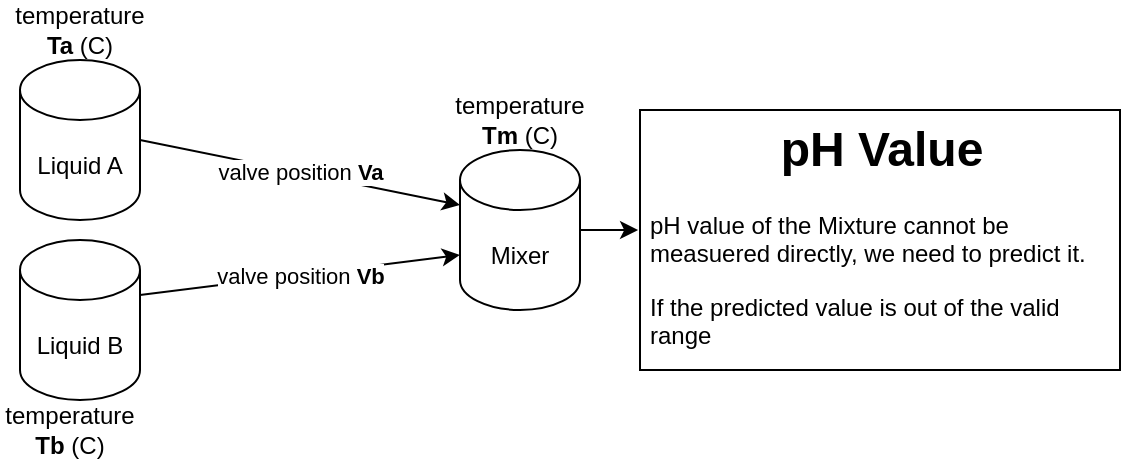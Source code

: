 <mxfile>
    <diagram id="Psih8F2CZIPfcQHpNfc0" name="Page-1">
        <mxGraphModel dx="322" dy="122" grid="1" gridSize="10" guides="1" tooltips="1" connect="1" arrows="1" fold="1" page="1" pageScale="1" pageWidth="1169" pageHeight="827" math="0" shadow="0">
            <root>
                <mxCell id="0"/>
                <mxCell id="1" parent="0"/>
                <mxCell id="2" value="Liquid A" style="shape=cylinder3;whiteSpace=wrap;html=1;boundedLbl=1;backgroundOutline=1;size=15;" parent="1" vertex="1">
                    <mxGeometry x="70" y="195" width="60" height="80" as="geometry"/>
                </mxCell>
                <mxCell id="3" value="Liquid B" style="shape=cylinder3;whiteSpace=wrap;html=1;boundedLbl=1;backgroundOutline=1;size=15;" parent="1" vertex="1">
                    <mxGeometry x="70" y="285" width="60" height="80" as="geometry"/>
                </mxCell>
                <mxCell id="4" value="Mixer" style="shape=cylinder3;whiteSpace=wrap;html=1;boundedLbl=1;backgroundOutline=1;size=15;" parent="1" vertex="1">
                    <mxGeometry x="290" y="240" width="60" height="80" as="geometry"/>
                </mxCell>
                <mxCell id="6" value="" style="endArrow=classic;html=1;exitX=1;exitY=0.5;exitDx=0;exitDy=0;exitPerimeter=0;entryX=0;entryY=0;entryDx=0;entryDy=27.5;entryPerimeter=0;" parent="1" source="2" target="4" edge="1">
                    <mxGeometry relative="1" as="geometry">
                        <mxPoint x="240" y="210" as="sourcePoint"/>
                        <mxPoint x="340" y="210" as="targetPoint"/>
                    </mxGeometry>
                </mxCell>
                <mxCell id="7" value="valve position&amp;nbsp;&lt;b&gt;Va&lt;/b&gt;" style="edgeLabel;resizable=0;html=1;align=center;verticalAlign=middle;" parent="6" connectable="0" vertex="1">
                    <mxGeometry relative="1" as="geometry"/>
                </mxCell>
                <mxCell id="8" value="" style="endArrow=classic;html=1;exitX=1;exitY=0;exitDx=0;exitDy=27.5;exitPerimeter=0;entryX=0;entryY=0;entryDx=0;entryDy=52.5;entryPerimeter=0;" parent="1" source="3" target="4" edge="1">
                    <mxGeometry relative="1" as="geometry">
                        <mxPoint x="220" y="250" as="sourcePoint"/>
                        <mxPoint x="300" y="277.5" as="targetPoint"/>
                    </mxGeometry>
                </mxCell>
                <mxCell id="9" value="valve position&amp;nbsp;&lt;b&gt;Vb&lt;/b&gt;" style="edgeLabel;resizable=0;html=1;align=center;verticalAlign=middle;" parent="8" connectable="0" vertex="1">
                    <mxGeometry relative="1" as="geometry"/>
                </mxCell>
                <mxCell id="10" value="temperature &lt;b&gt;Tm&lt;/b&gt; (C)" style="text;html=1;strokeColor=none;fillColor=none;align=center;verticalAlign=middle;whiteSpace=wrap;rounded=0;" parent="1" vertex="1">
                    <mxGeometry x="285" y="210" width="70" height="30" as="geometry"/>
                </mxCell>
                <mxCell id="11" value="&lt;h1 style=&quot;text-align: center;&quot;&gt;pH Value&lt;/h1&gt;&lt;p&gt;pH value of the Mixture cannot be measuered directly, we need to predict it.&amp;nbsp;&lt;/p&gt;&lt;p&gt;If the predicted value is out of the valid range&amp;nbsp;&lt;/p&gt;" style="text;html=1;strokeColor=default;fillColor=none;spacing=5;spacingTop=-20;whiteSpace=wrap;overflow=hidden;rounded=0;glass=0;shadow=0;" parent="1" vertex="1">
                    <mxGeometry x="380" y="220" width="240" height="130" as="geometry"/>
                </mxCell>
                <mxCell id="12" value="temperature &lt;b&gt;Ta&lt;/b&gt; (C)" style="text;html=1;strokeColor=none;fillColor=none;align=center;verticalAlign=middle;whiteSpace=wrap;rounded=0;" parent="1" vertex="1">
                    <mxGeometry x="65" y="165" width="70" height="30" as="geometry"/>
                </mxCell>
                <mxCell id="13" value="temperature &lt;b&gt;Tb&lt;/b&gt; (C)" style="text;html=1;strokeColor=none;fillColor=none;align=center;verticalAlign=middle;whiteSpace=wrap;rounded=0;" parent="1" vertex="1">
                    <mxGeometry x="60" y="365" width="70" height="30" as="geometry"/>
                </mxCell>
                <mxCell id="14" value="" style="endArrow=classic;html=1;exitX=1;exitY=0.5;exitDx=0;exitDy=0;exitPerimeter=0;entryX=-0.004;entryY=0.462;entryDx=0;entryDy=0;entryPerimeter=0;" parent="1" source="4" target="11" edge="1">
                    <mxGeometry width="50" height="50" relative="1" as="geometry">
                        <mxPoint x="390" y="340" as="sourcePoint"/>
                        <mxPoint x="440" y="290" as="targetPoint"/>
                    </mxGeometry>
                </mxCell>
            </root>
        </mxGraphModel>
    </diagram>
</mxfile>